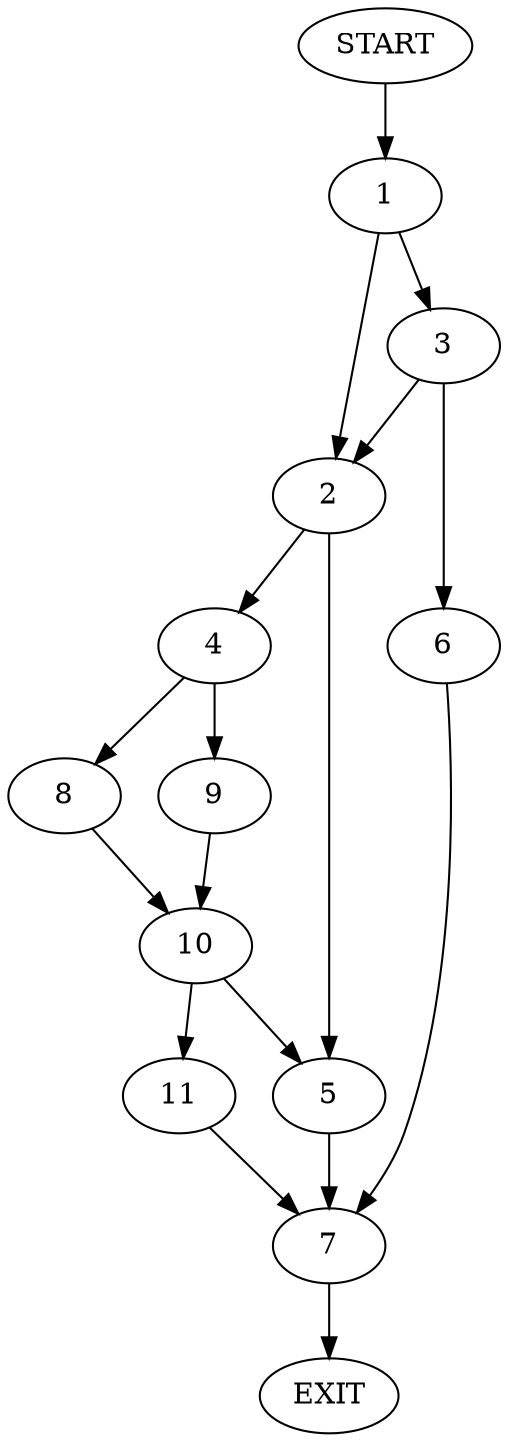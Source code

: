 digraph {
0 [label="START"]
12 [label="EXIT"]
0 -> 1
1 -> 2
1 -> 3
2 -> 4
2 -> 5
3 -> 2
3 -> 6
6 -> 7
7 -> 12
4 -> 8
4 -> 9
5 -> 7
8 -> 10
9 -> 10
10 -> 5
10 -> 11
11 -> 7
}
